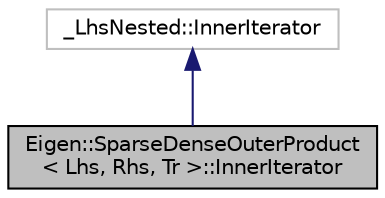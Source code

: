 digraph "Eigen::SparseDenseOuterProduct&lt; Lhs, Rhs, Tr &gt;::InnerIterator"
{
  edge [fontname="Helvetica",fontsize="10",labelfontname="Helvetica",labelfontsize="10"];
  node [fontname="Helvetica",fontsize="10",shape=record];
  Node1 [label="Eigen::SparseDenseOuterProduct\l\< Lhs, Rhs, Tr \>::InnerIterator",height=0.2,width=0.4,color="black", fillcolor="grey75", style="filled" fontcolor="black"];
  Node2 -> Node1 [dir="back",color="midnightblue",fontsize="10",style="solid",fontname="Helvetica"];
  Node2 [label="_LhsNested::InnerIterator",height=0.2,width=0.4,color="grey75", fillcolor="white", style="filled"];
}
